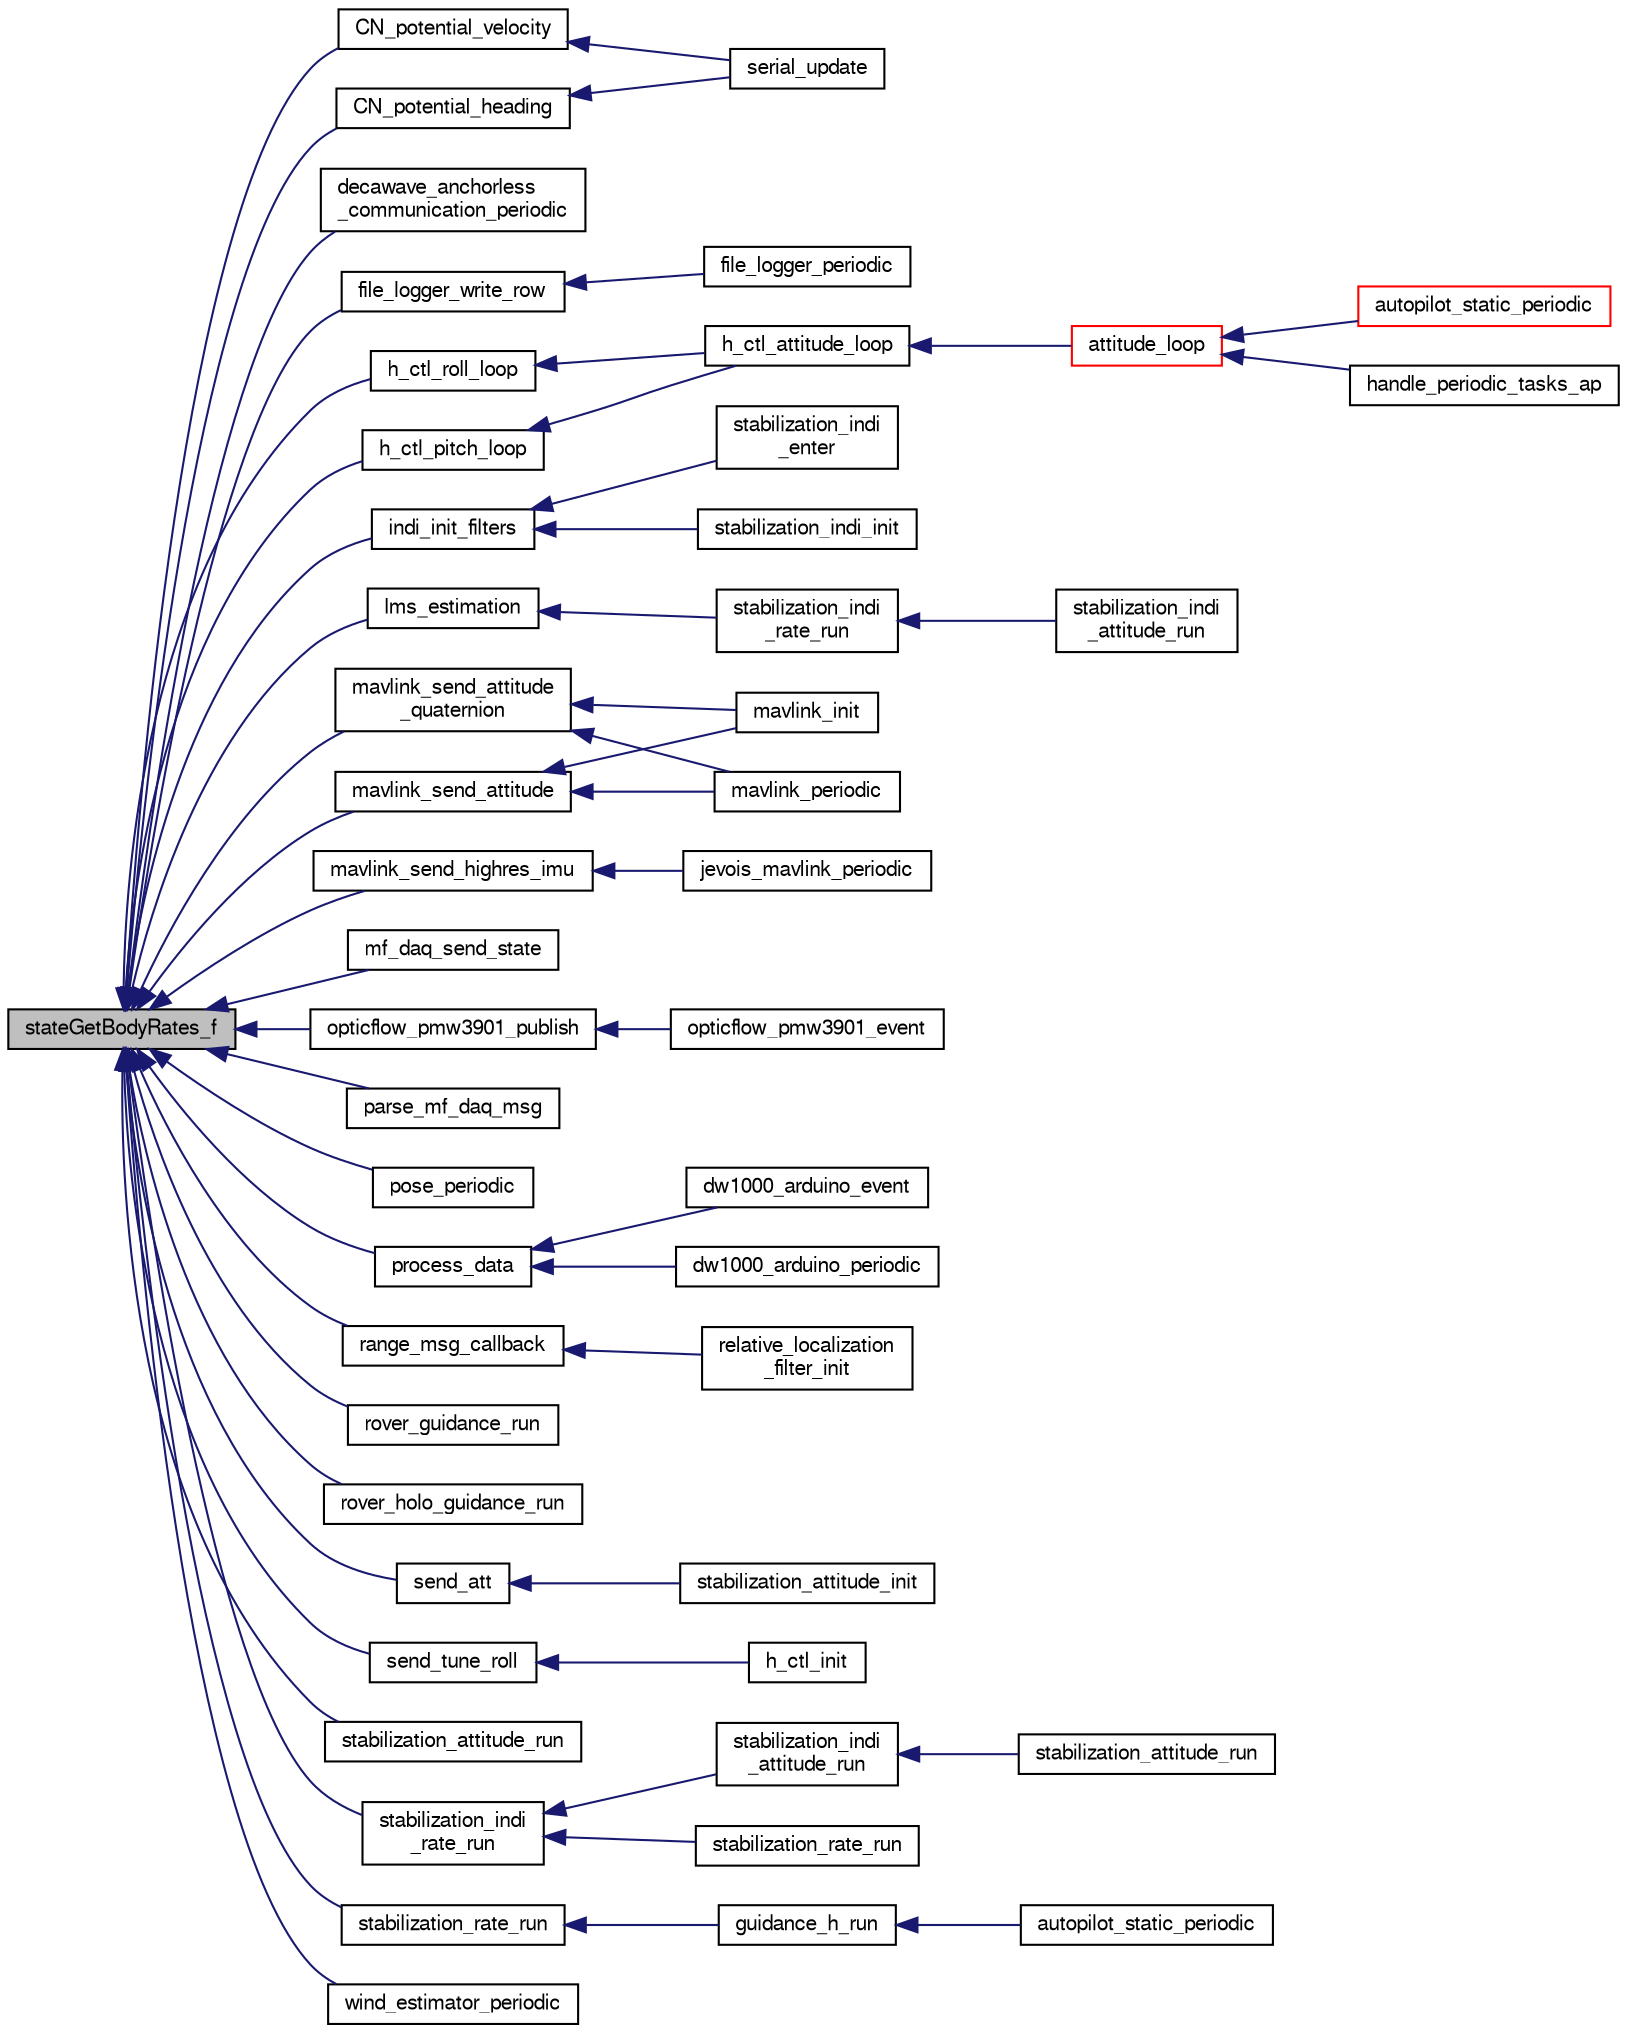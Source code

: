 digraph "stateGetBodyRates_f"
{
  edge [fontname="FreeSans",fontsize="10",labelfontname="FreeSans",labelfontsize="10"];
  node [fontname="FreeSans",fontsize="10",shape=record];
  rankdir="LR";
  Node1 [label="stateGetBodyRates_f",height=0.2,width=0.4,color="black", fillcolor="grey75", style="filled", fontcolor="black"];
  Node1 -> Node2 [dir="back",color="midnightblue",fontsize="10",style="solid",fontname="FreeSans"];
  Node2 [label="CN_potential_heading",height=0.2,width=0.4,color="black", fillcolor="white", style="filled",URL="$obstacle__avoidance_8h.html#a43e6d081b68544c534a4c9d9e621ccad"];
  Node2 -> Node3 [dir="back",color="midnightblue",fontsize="10",style="solid",fontname="FreeSans"];
  Node3 [label="serial_update",height=0.2,width=0.4,color="black", fillcolor="white", style="filled",URL="$obstacle__avoidance_8h.html#a510b29d4d94a1e5cbe6aa87b57386f93"];
  Node1 -> Node4 [dir="back",color="midnightblue",fontsize="10",style="solid",fontname="FreeSans"];
  Node4 [label="CN_potential_velocity",height=0.2,width=0.4,color="black", fillcolor="white", style="filled",URL="$obstacle__avoidance_8h.html#a310adf7eac35923617e12182c1c75fea"];
  Node4 -> Node3 [dir="back",color="midnightblue",fontsize="10",style="solid",fontname="FreeSans"];
  Node1 -> Node5 [dir="back",color="midnightblue",fontsize="10",style="solid",fontname="FreeSans"];
  Node5 [label="decawave_anchorless\l_communication_periodic",height=0.2,width=0.4,color="black", fillcolor="white", style="filled",URL="$decawave__anchorless__communication_8h.html#a666f8ed1285e6941cc47eeef8857a2bd",tooltip="This function periodically sends state data over the serial (which is received by the arduino) ..."];
  Node1 -> Node6 [dir="back",color="midnightblue",fontsize="10",style="solid",fontname="FreeSans"];
  Node6 [label="file_logger_write_row",height=0.2,width=0.4,color="black", fillcolor="white", style="filled",URL="$file__logger_8c.html#a599a2b4b9cd37709060587aa8870de15",tooltip="Write CSV row Write values at this timestamp to log file. "];
  Node6 -> Node7 [dir="back",color="midnightblue",fontsize="10",style="solid",fontname="FreeSans"];
  Node7 [label="file_logger_periodic",height=0.2,width=0.4,color="black", fillcolor="white", style="filled",URL="$file__logger_8h.html#a0a108be83e6a060666234d7b46a36907",tooltip="Log the values to a csv file. "];
  Node1 -> Node8 [dir="back",color="midnightblue",fontsize="10",style="solid",fontname="FreeSans"];
  Node8 [label="h_ctl_pitch_loop",height=0.2,width=0.4,color="black", fillcolor="white", style="filled",URL="$stabilization__adaptive_8c.html#a10c9851e192217d5a4e7b6dc98e16c2d"];
  Node8 -> Node9 [dir="back",color="midnightblue",fontsize="10",style="solid",fontname="FreeSans"];
  Node9 [label="h_ctl_attitude_loop",height=0.2,width=0.4,color="black", fillcolor="white", style="filled",URL="$fixedwing_2stabilization_2stabilization__attitude_8h.html#a86f0d47644538be1345aab19c7dc3de4"];
  Node9 -> Node10 [dir="back",color="midnightblue",fontsize="10",style="solid",fontname="FreeSans"];
  Node10 [label="attitude_loop",height=0.2,width=0.4,color="red", fillcolor="white", style="filled",URL="$fixedwing_2autopilot__static_8h.html#a315546d9034361bbc6970b3792dc8b67"];
  Node10 -> Node11 [dir="back",color="midnightblue",fontsize="10",style="solid",fontname="FreeSans"];
  Node11 [label="autopilot_static_periodic",height=0.2,width=0.4,color="red", fillcolor="white", style="filled",URL="$rotorcraft_2autopilot__static_8h.html#a81ff7c3a0611cb76bfbd35fc817070d6"];
  Node10 -> Node12 [dir="back",color="midnightblue",fontsize="10",style="solid",fontname="FreeSans"];
  Node12 [label="handle_periodic_tasks_ap",height=0.2,width=0.4,color="black", fillcolor="white", style="filled",URL="$fixedwing_2main__ap_8h.html#a43fd973b44bcc2c2583cf8287048212f"];
  Node1 -> Node13 [dir="back",color="midnightblue",fontsize="10",style="solid",fontname="FreeSans"];
  Node13 [label="h_ctl_roll_loop",height=0.2,width=0.4,color="black", fillcolor="white", style="filled",URL="$stabilization__adaptive_8c.html#a56e08c7c847634b91bec39dc929ade80"];
  Node13 -> Node9 [dir="back",color="midnightblue",fontsize="10",style="solid",fontname="FreeSans"];
  Node1 -> Node14 [dir="back",color="midnightblue",fontsize="10",style="solid",fontname="FreeSans"];
  Node14 [label="indi_init_filters",height=0.2,width=0.4,color="black", fillcolor="white", style="filled",URL="$stabilization__indi__simple_8c.html#af24d268c1d84323103fb53b25edae209"];
  Node14 -> Node15 [dir="back",color="midnightblue",fontsize="10",style="solid",fontname="FreeSans"];
  Node15 [label="stabilization_indi\l_enter",height=0.2,width=0.4,color="black", fillcolor="white", style="filled",URL="$stabilization__indi__simple_8c.html#a121fd732c65156adade05ffb27fbaf52",tooltip="Function that resets important values upon engaging INDI. "];
  Node14 -> Node16 [dir="back",color="midnightblue",fontsize="10",style="solid",fontname="FreeSans"];
  Node16 [label="stabilization_indi_init",height=0.2,width=0.4,color="black", fillcolor="white", style="filled",URL="$stabilization__indi__simple_8c.html#a9b355db7dd60fd053f3fff04eccdc11b",tooltip="Function that initializes important values upon engaging INDI. "];
  Node1 -> Node17 [dir="back",color="midnightblue",fontsize="10",style="solid",fontname="FreeSans"];
  Node17 [label="lms_estimation",height=0.2,width=0.4,color="black", fillcolor="white", style="filled",URL="$stabilization__indi__simple_8c.html#a4087c1b63b32e110813d687001ea96ca",tooltip="This is a Least Mean Squares adaptive filter It estimates the actuator effectiveness online..."];
  Node17 -> Node18 [dir="back",color="midnightblue",fontsize="10",style="solid",fontname="FreeSans"];
  Node18 [label="stabilization_indi\l_rate_run",height=0.2,width=0.4,color="black", fillcolor="white", style="filled",URL="$stabilization__indi__simple_8c.html#a83c932bd9792806ff65ff3ca266f410b",tooltip="Does the INDI calculations. "];
  Node18 -> Node19 [dir="back",color="midnightblue",fontsize="10",style="solid",fontname="FreeSans"];
  Node19 [label="stabilization_indi\l_attitude_run",height=0.2,width=0.4,color="black", fillcolor="white", style="filled",URL="$stabilization__indi__simple_8c.html#a32497fd2d2c56c87a83bddb1f7b62fa8",tooltip="runs stabilization indi "];
  Node1 -> Node20 [dir="back",color="midnightblue",fontsize="10",style="solid",fontname="FreeSans"];
  Node20 [label="mavlink_send_attitude",height=0.2,width=0.4,color="black", fillcolor="white", style="filled",URL="$mavlink_8c.html#acf9dbe1c46aa63331ca93c34f1a73a9a",tooltip="Send the attitude. "];
  Node20 -> Node21 [dir="back",color="midnightblue",fontsize="10",style="solid",fontname="FreeSans"];
  Node21 [label="mavlink_init",height=0.2,width=0.4,color="black", fillcolor="white", style="filled",URL="$mavlink_8h.html#acc676450794df9b4b50dc6b12995b7a1",tooltip="Module functions. "];
  Node20 -> Node22 [dir="back",color="midnightblue",fontsize="10",style="solid",fontname="FreeSans"];
  Node22 [label="mavlink_periodic",height=0.2,width=0.4,color="black", fillcolor="white", style="filled",URL="$mavlink_8h.html#a45dcaed78c022158e7dcfb92813f191c",tooltip="Periodic MAVLink calls. "];
  Node1 -> Node23 [dir="back",color="midnightblue",fontsize="10",style="solid",fontname="FreeSans"];
  Node23 [label="mavlink_send_attitude\l_quaternion",height=0.2,width=0.4,color="black", fillcolor="white", style="filled",URL="$mavlink_8c.html#a6a99bc39299168db89d0b0ad07375cfb"];
  Node23 -> Node21 [dir="back",color="midnightblue",fontsize="10",style="solid",fontname="FreeSans"];
  Node23 -> Node22 [dir="back",color="midnightblue",fontsize="10",style="solid",fontname="FreeSans"];
  Node1 -> Node24 [dir="back",color="midnightblue",fontsize="10",style="solid",fontname="FreeSans"];
  Node24 [label="mavlink_send_highres_imu",height=0.2,width=0.4,color="black", fillcolor="white", style="filled",URL="$jevois__mavlink_8c.html#aab409a1c2cff3fdcd6338918e3d7c17c"];
  Node24 -> Node25 [dir="back",color="midnightblue",fontsize="10",style="solid",fontname="FreeSans"];
  Node25 [label="jevois_mavlink_periodic",height=0.2,width=0.4,color="black", fillcolor="white", style="filled",URL="$jevois__mavlink_8h.html#a59ceb7f0074d2eceb086a01cac2c5057"];
  Node1 -> Node26 [dir="back",color="midnightblue",fontsize="10",style="solid",fontname="FreeSans"];
  Node26 [label="mf_daq_send_state",height=0.2,width=0.4,color="black", fillcolor="white", style="filled",URL="$meteo__france__DAQ_8h.html#a428cd9287f9e24f69dd92d696e0a053a"];
  Node1 -> Node27 [dir="back",color="midnightblue",fontsize="10",style="solid",fontname="FreeSans"];
  Node27 [label="opticflow_pmw3901_publish",height=0.2,width=0.4,color="black", fillcolor="white", style="filled",URL="$opticflow__pmw3901_8c.html#a60140676d3a419b54d6a2a8294e4b994"];
  Node27 -> Node28 [dir="back",color="midnightblue",fontsize="10",style="solid",fontname="FreeSans"];
  Node28 [label="opticflow_pmw3901_event",height=0.2,width=0.4,color="black", fillcolor="white", style="filled",URL="$opticflow__pmw3901_8h.html#abe5ad65e14456805dca97f78767ef811"];
  Node1 -> Node29 [dir="back",color="midnightblue",fontsize="10",style="solid",fontname="FreeSans"];
  Node29 [label="parse_mf_daq_msg",height=0.2,width=0.4,color="black", fillcolor="white", style="filled",URL="$meteo__france__DAQ_8h.html#a5eac3ac3a7ca67f41b81350f2d0f7f0d"];
  Node1 -> Node30 [dir="back",color="midnightblue",fontsize="10",style="solid",fontname="FreeSans"];
  Node30 [label="pose_periodic",height=0.2,width=0.4,color="black", fillcolor="white", style="filled",URL="$pose__history_8h.html#a2c55c72c6bdf06e23791e7f9fc7134a9",tooltip="Records the pose history 512 times per second. "];
  Node1 -> Node31 [dir="back",color="midnightblue",fontsize="10",style="solid",fontname="FreeSans"];
  Node31 [label="process_data",height=0.2,width=0.4,color="black", fillcolor="white", style="filled",URL="$dw1000__arduino_8c.html#acac53dcc1b2e1d953c1642b3b15afe4c"];
  Node31 -> Node32 [dir="back",color="midnightblue",fontsize="10",style="solid",fontname="FreeSans"];
  Node32 [label="dw1000_arduino_event",height=0.2,width=0.4,color="black", fillcolor="white", style="filled",URL="$dw1000__arduino_8h.html#acd30e60aae354572abb40c0cc89eb6d3"];
  Node31 -> Node33 [dir="back",color="midnightblue",fontsize="10",style="solid",fontname="FreeSans"];
  Node33 [label="dw1000_arduino_periodic",height=0.2,width=0.4,color="black", fillcolor="white", style="filled",URL="$dw1000__arduino_8h.html#a37cdd8b01baa07937d73541c2a0da01e"];
  Node1 -> Node34 [dir="back",color="midnightblue",fontsize="10",style="solid",fontname="FreeSans"];
  Node34 [label="range_msg_callback",height=0.2,width=0.4,color="black", fillcolor="white", style="filled",URL="$relative__localization__filter_8c.html#a9a5ee6ec3e44ff9f7cea260d969d6ddf"];
  Node34 -> Node35 [dir="back",color="midnightblue",fontsize="10",style="solid",fontname="FreeSans"];
  Node35 [label="relative_localization\l_filter_init",height=0.2,width=0.4,color="black", fillcolor="white", style="filled",URL="$relative__localization__filter_8h.html#a6da4d8bf05d9240f503606d63b6be761"];
  Node1 -> Node36 [dir="back",color="midnightblue",fontsize="10",style="solid",fontname="FreeSans"];
  Node36 [label="rover_guidance_run",height=0.2,width=0.4,color="black", fillcolor="white", style="filled",URL="$rover__guidance_8h.html#a1c5d14152545935d78448eae5d0a6b6d"];
  Node1 -> Node37 [dir="back",color="midnightblue",fontsize="10",style="solid",fontname="FreeSans"];
  Node37 [label="rover_holo_guidance_run",height=0.2,width=0.4,color="black", fillcolor="white", style="filled",URL="$rover__guidance__holonomic_8h.html#a714eebb049eb159d6b28ae3118c7d2c3"];
  Node1 -> Node38 [dir="back",color="midnightblue",fontsize="10",style="solid",fontname="FreeSans"];
  Node38 [label="send_att",height=0.2,width=0.4,color="black", fillcolor="white", style="filled",URL="$stabilization__attitude__euler__float_8c.html#ae9244e1c3c685a32cc7ac97134ea6f6d"];
  Node38 -> Node39 [dir="back",color="midnightblue",fontsize="10",style="solid",fontname="FreeSans"];
  Node39 [label="stabilization_attitude_init",height=0.2,width=0.4,color="black", fillcolor="white", style="filled",URL="$stabilization__attitude__euler__float_8c.html#a03d27593d891182c04fc5337766733d1"];
  Node1 -> Node40 [dir="back",color="midnightblue",fontsize="10",style="solid",fontname="FreeSans"];
  Node40 [label="send_tune_roll",height=0.2,width=0.4,color="black", fillcolor="white", style="filled",URL="$stabilization__adaptive_8c.html#a0c11799df47100d31f44a50bb3e16bce"];
  Node40 -> Node41 [dir="back",color="midnightblue",fontsize="10",style="solid",fontname="FreeSans"];
  Node41 [label="h_ctl_init",height=0.2,width=0.4,color="black", fillcolor="white", style="filled",URL="$fixedwing_2stabilization_2stabilization__attitude_8h.html#a83c0e92b972269e326eb6be18adcf715"];
  Node1 -> Node42 [dir="back",color="midnightblue",fontsize="10",style="solid",fontname="FreeSans"];
  Node42 [label="stabilization_attitude_run",height=0.2,width=0.4,color="black", fillcolor="white", style="filled",URL="$stabilization__attitude__euler__float_8c.html#add1138c9aae1adaafdb42ddf2f0c039a"];
  Node1 -> Node43 [dir="back",color="midnightblue",fontsize="10",style="solid",fontname="FreeSans"];
  Node43 [label="stabilization_indi\l_rate_run",height=0.2,width=0.4,color="black", fillcolor="white", style="filled",URL="$stabilization__indi__simple_8h.html#abb616d415224721c6dbb6cc648b696c2",tooltip="Does the INDI calculations. "];
  Node43 -> Node44 [dir="back",color="midnightblue",fontsize="10",style="solid",fontname="FreeSans"];
  Node44 [label="stabilization_indi\l_attitude_run",height=0.2,width=0.4,color="black", fillcolor="white", style="filled",URL="$stabilization__indi__simple_8h.html#a32497fd2d2c56c87a83bddb1f7b62fa8",tooltip="runs stabilization indi "];
  Node44 -> Node45 [dir="back",color="midnightblue",fontsize="10",style="solid",fontname="FreeSans"];
  Node45 [label="stabilization_attitude_run",height=0.2,width=0.4,color="black", fillcolor="white", style="filled",URL="$stabilization__attitude__quat__indi_8c.html#add1138c9aae1adaafdb42ddf2f0c039a"];
  Node43 -> Node46 [dir="back",color="midnightblue",fontsize="10",style="solid",fontname="FreeSans"];
  Node46 [label="stabilization_rate_run",height=0.2,width=0.4,color="black", fillcolor="white", style="filled",URL="$stabilization__rate__indi_8c.html#acfa2e0820b52aea2dce670dd9295b540",tooltip="Run indi rate interface from the \"stabilization_rate_run\" function. "];
  Node1 -> Node47 [dir="back",color="midnightblue",fontsize="10",style="solid",fontname="FreeSans"];
  Node47 [label="stabilization_rate_run",height=0.2,width=0.4,color="black", fillcolor="white", style="filled",URL="$stabilization__rate_8h.html#acfa2e0820b52aea2dce670dd9295b540",tooltip="Run indi rate interface from the \"stabilization_rate_run\" function. "];
  Node47 -> Node48 [dir="back",color="midnightblue",fontsize="10",style="solid",fontname="FreeSans"];
  Node48 [label="guidance_h_run",height=0.2,width=0.4,color="black", fillcolor="white", style="filled",URL="$rotorcraft_2guidance_2guidance__h_8h.html#afff2f6a359638c74d5d1051c3edfa554"];
  Node48 -> Node49 [dir="back",color="midnightblue",fontsize="10",style="solid",fontname="FreeSans"];
  Node49 [label="autopilot_static_periodic",height=0.2,width=0.4,color="black", fillcolor="white", style="filled",URL="$rotorcraft_2autopilot__static_8c.html#a81ff7c3a0611cb76bfbd35fc817070d6"];
  Node1 -> Node50 [dir="back",color="midnightblue",fontsize="10",style="solid",fontname="FreeSans"];
  Node50 [label="wind_estimator_periodic",height=0.2,width=0.4,color="black", fillcolor="white", style="filled",URL="$wind__estimator_8h.html#a0a4f52d63873704d3581f69f44d71751"];
}

